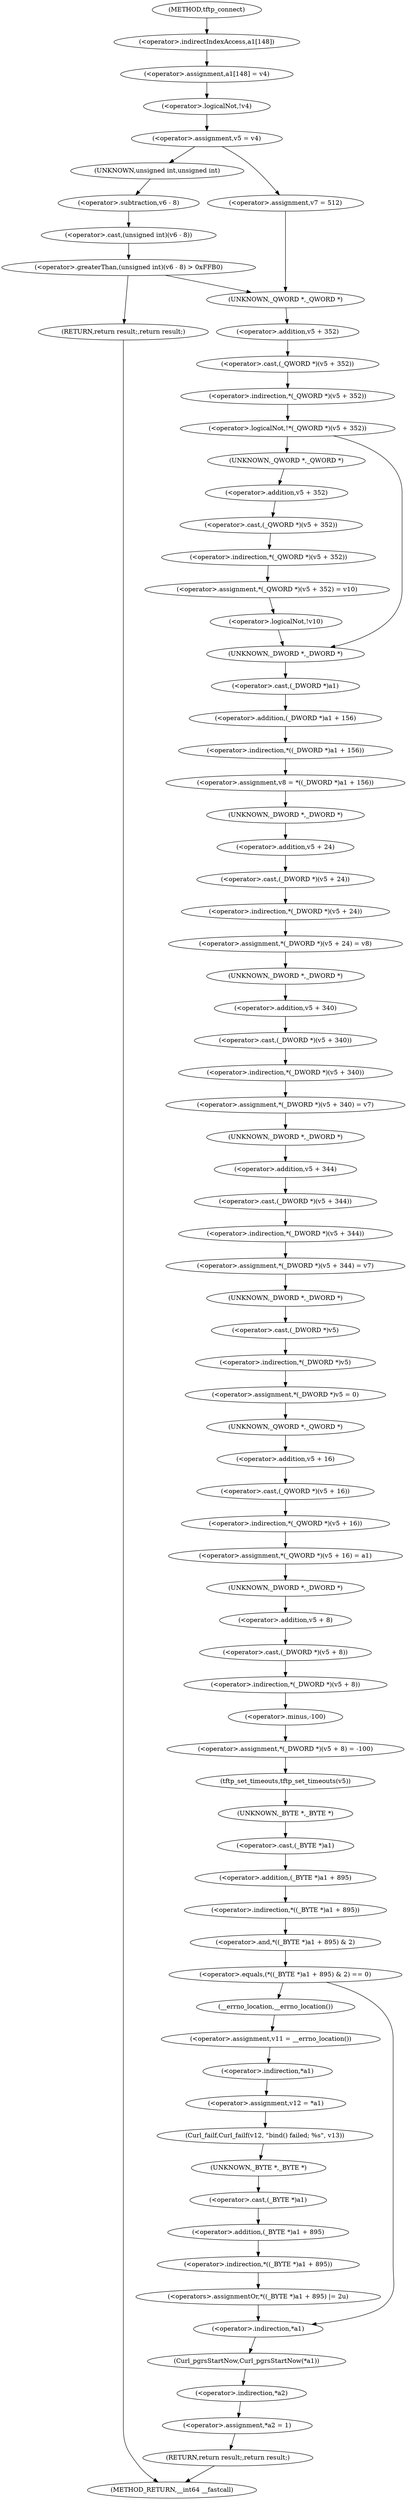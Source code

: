 digraph tftp_connect {  
"1000129" [label = "(<operator>.assignment,a1[148] = v4)" ]
"1000130" [label = "(<operator>.indirectIndexAccess,a1[148])" ]
"1000135" [label = "(<operator>.logicalNot,!v4)" ]
"1000138" [label = "(<operator>.assignment,v5 = v4)" ]
"1000146" [label = "(<operator>.greaterThan,(unsigned int)(v6 - 8) > 0xFFB0)" ]
"1000147" [label = "(<operator>.cast,(unsigned int)(v6 - 8))" ]
"1000148" [label = "(UNKNOWN,unsigned int,unsigned int)" ]
"1000149" [label = "(<operator>.subtraction,v6 - 8)" ]
"1000153" [label = "(RETURN,return result;,return result;)" ]
"1000157" [label = "(<operator>.assignment,v7 = 512)" ]
"1000161" [label = "(<operator>.logicalNot,!*(_QWORD *)(v5 + 352))" ]
"1000162" [label = "(<operator>.indirection,*(_QWORD *)(v5 + 352))" ]
"1000163" [label = "(<operator>.cast,(_QWORD *)(v5 + 352))" ]
"1000164" [label = "(UNKNOWN,_QWORD *,_QWORD *)" ]
"1000165" [label = "(<operator>.addition,v5 + 352)" ]
"1000169" [label = "(<operator>.assignment,*(_QWORD *)(v5 + 352) = v10)" ]
"1000170" [label = "(<operator>.indirection,*(_QWORD *)(v5 + 352))" ]
"1000171" [label = "(<operator>.cast,(_QWORD *)(v5 + 352))" ]
"1000172" [label = "(UNKNOWN,_QWORD *,_QWORD *)" ]
"1000173" [label = "(<operator>.addition,v5 + 352)" ]
"1000178" [label = "(<operator>.logicalNot,!v10)" ]
"1000182" [label = "(<operator>.assignment,v8 = *((_DWORD *)a1 + 156))" ]
"1000184" [label = "(<operator>.indirection,*((_DWORD *)a1 + 156))" ]
"1000185" [label = "(<operator>.addition,(_DWORD *)a1 + 156)" ]
"1000186" [label = "(<operator>.cast,(_DWORD *)a1)" ]
"1000187" [label = "(UNKNOWN,_DWORD *,_DWORD *)" ]
"1000190" [label = "(<operator>.assignment,*(_DWORD *)(v5 + 24) = v8)" ]
"1000191" [label = "(<operator>.indirection,*(_DWORD *)(v5 + 24))" ]
"1000192" [label = "(<operator>.cast,(_DWORD *)(v5 + 24))" ]
"1000193" [label = "(UNKNOWN,_DWORD *,_DWORD *)" ]
"1000194" [label = "(<operator>.addition,v5 + 24)" ]
"1000198" [label = "(<operator>.assignment,*(_DWORD *)(v5 + 340) = v7)" ]
"1000199" [label = "(<operator>.indirection,*(_DWORD *)(v5 + 340))" ]
"1000200" [label = "(<operator>.cast,(_DWORD *)(v5 + 340))" ]
"1000201" [label = "(UNKNOWN,_DWORD *,_DWORD *)" ]
"1000202" [label = "(<operator>.addition,v5 + 340)" ]
"1000206" [label = "(<operator>.assignment,*(_DWORD *)(v5 + 344) = v7)" ]
"1000207" [label = "(<operator>.indirection,*(_DWORD *)(v5 + 344))" ]
"1000208" [label = "(<operator>.cast,(_DWORD *)(v5 + 344))" ]
"1000209" [label = "(UNKNOWN,_DWORD *,_DWORD *)" ]
"1000210" [label = "(<operator>.addition,v5 + 344)" ]
"1000214" [label = "(<operator>.assignment,*(_DWORD *)v5 = 0)" ]
"1000215" [label = "(<operator>.indirection,*(_DWORD *)v5)" ]
"1000216" [label = "(<operator>.cast,(_DWORD *)v5)" ]
"1000217" [label = "(UNKNOWN,_DWORD *,_DWORD *)" ]
"1000220" [label = "(<operator>.assignment,*(_QWORD *)(v5 + 16) = a1)" ]
"1000221" [label = "(<operator>.indirection,*(_QWORD *)(v5 + 16))" ]
"1000222" [label = "(<operator>.cast,(_QWORD *)(v5 + 16))" ]
"1000223" [label = "(UNKNOWN,_QWORD *,_QWORD *)" ]
"1000224" [label = "(<operator>.addition,v5 + 16)" ]
"1000228" [label = "(<operator>.assignment,*(_DWORD *)(v5 + 8) = -100)" ]
"1000229" [label = "(<operator>.indirection,*(_DWORD *)(v5 + 8))" ]
"1000230" [label = "(<operator>.cast,(_DWORD *)(v5 + 8))" ]
"1000231" [label = "(UNKNOWN,_DWORD *,_DWORD *)" ]
"1000232" [label = "(<operator>.addition,v5 + 8)" ]
"1000235" [label = "(<operator>.minus,-100)" ]
"1000237" [label = "(tftp_set_timeouts,tftp_set_timeouts(v5))" ]
"1000240" [label = "(<operator>.equals,(*((_BYTE *)a1 + 895) & 2) == 0)" ]
"1000241" [label = "(<operator>.and,*((_BYTE *)a1 + 895) & 2)" ]
"1000242" [label = "(<operator>.indirection,*((_BYTE *)a1 + 895))" ]
"1000243" [label = "(<operator>.addition,(_BYTE *)a1 + 895)" ]
"1000244" [label = "(<operator>.cast,(_BYTE *)a1)" ]
"1000245" [label = "(UNKNOWN,_BYTE *,_BYTE *)" ]
"1000252" [label = "(<operator>.assignment,v11 = __errno_location())" ]
"1000254" [label = "(__errno_location,__errno_location())" ]
"1000255" [label = "(<operator>.assignment,v12 = *a1)" ]
"1000257" [label = "(<operator>.indirection,*a1)" ]
"1000259" [label = "(Curl_failf,Curl_failf(v12, \"bind() failed; %s\", v13))" ]
"1000264" [label = "(<operators>.assignmentOr,*((_BYTE *)a1 + 895) |= 2u)" ]
"1000265" [label = "(<operator>.indirection,*((_BYTE *)a1 + 895))" ]
"1000266" [label = "(<operator>.addition,(_BYTE *)a1 + 895)" ]
"1000267" [label = "(<operator>.cast,(_BYTE *)a1)" ]
"1000268" [label = "(UNKNOWN,_BYTE *,_BYTE *)" ]
"1000272" [label = "(Curl_pgrsStartNow,Curl_pgrsStartNow(*a1))" ]
"1000273" [label = "(<operator>.indirection,*a1)" ]
"1000276" [label = "(<operator>.assignment,*a2 = 1)" ]
"1000277" [label = "(<operator>.indirection,*a2)" ]
"1000280" [label = "(RETURN,return result;,return result;)" ]
"1000113" [label = "(METHOD,tftp_connect)" ]
"1000283" [label = "(METHOD_RETURN,__int64 __fastcall)" ]
  "1000129" -> "1000135" 
  "1000130" -> "1000129" 
  "1000135" -> "1000138" 
  "1000138" -> "1000148" 
  "1000138" -> "1000157" 
  "1000146" -> "1000164" 
  "1000146" -> "1000153" 
  "1000147" -> "1000146" 
  "1000148" -> "1000149" 
  "1000149" -> "1000147" 
  "1000153" -> "1000283" 
  "1000157" -> "1000164" 
  "1000161" -> "1000172" 
  "1000161" -> "1000187" 
  "1000162" -> "1000161" 
  "1000163" -> "1000162" 
  "1000164" -> "1000165" 
  "1000165" -> "1000163" 
  "1000169" -> "1000178" 
  "1000170" -> "1000169" 
  "1000171" -> "1000170" 
  "1000172" -> "1000173" 
  "1000173" -> "1000171" 
  "1000178" -> "1000187" 
  "1000182" -> "1000193" 
  "1000184" -> "1000182" 
  "1000185" -> "1000184" 
  "1000186" -> "1000185" 
  "1000187" -> "1000186" 
  "1000190" -> "1000201" 
  "1000191" -> "1000190" 
  "1000192" -> "1000191" 
  "1000193" -> "1000194" 
  "1000194" -> "1000192" 
  "1000198" -> "1000209" 
  "1000199" -> "1000198" 
  "1000200" -> "1000199" 
  "1000201" -> "1000202" 
  "1000202" -> "1000200" 
  "1000206" -> "1000217" 
  "1000207" -> "1000206" 
  "1000208" -> "1000207" 
  "1000209" -> "1000210" 
  "1000210" -> "1000208" 
  "1000214" -> "1000223" 
  "1000215" -> "1000214" 
  "1000216" -> "1000215" 
  "1000217" -> "1000216" 
  "1000220" -> "1000231" 
  "1000221" -> "1000220" 
  "1000222" -> "1000221" 
  "1000223" -> "1000224" 
  "1000224" -> "1000222" 
  "1000228" -> "1000237" 
  "1000229" -> "1000235" 
  "1000230" -> "1000229" 
  "1000231" -> "1000232" 
  "1000232" -> "1000230" 
  "1000235" -> "1000228" 
  "1000237" -> "1000245" 
  "1000240" -> "1000254" 
  "1000240" -> "1000273" 
  "1000241" -> "1000240" 
  "1000242" -> "1000241" 
  "1000243" -> "1000242" 
  "1000244" -> "1000243" 
  "1000245" -> "1000244" 
  "1000252" -> "1000257" 
  "1000254" -> "1000252" 
  "1000255" -> "1000259" 
  "1000257" -> "1000255" 
  "1000259" -> "1000268" 
  "1000264" -> "1000273" 
  "1000265" -> "1000264" 
  "1000266" -> "1000265" 
  "1000267" -> "1000266" 
  "1000268" -> "1000267" 
  "1000272" -> "1000277" 
  "1000273" -> "1000272" 
  "1000276" -> "1000280" 
  "1000277" -> "1000276" 
  "1000280" -> "1000283" 
  "1000113" -> "1000130" 
}
